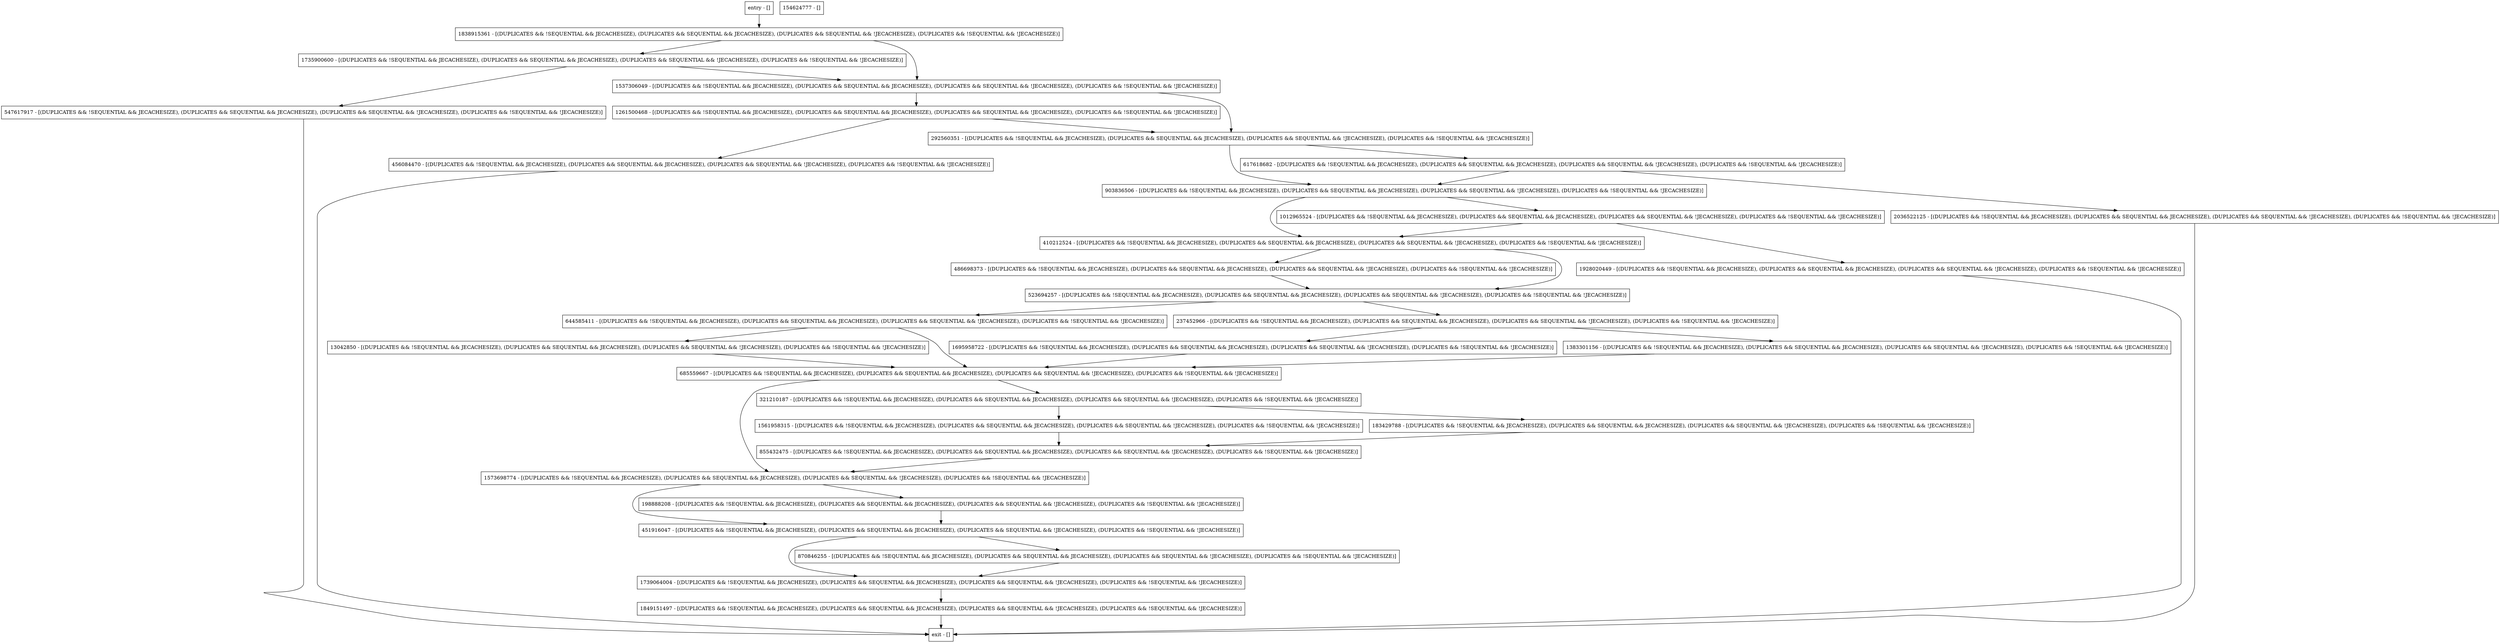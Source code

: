 digraph putNoNotify {
node [shape=record];
451916047 [label="451916047 - [(DUPLICATES && !SEQUENTIAL && JECACHESIZE), (DUPLICATES && SEQUENTIAL && JECACHESIZE), (DUPLICATES && SEQUENTIAL && !JECACHESIZE), (DUPLICATES && !SEQUENTIAL && !JECACHESIZE)]"];
1573698774 [label="1573698774 - [(DUPLICATES && !SEQUENTIAL && JECACHESIZE), (DUPLICATES && SEQUENTIAL && JECACHESIZE), (DUPLICATES && SEQUENTIAL && !JECACHESIZE), (DUPLICATES && !SEQUENTIAL && !JECACHESIZE)]"];
198888208 [label="198888208 - [(DUPLICATES && !SEQUENTIAL && JECACHESIZE), (DUPLICATES && SEQUENTIAL && JECACHESIZE), (DUPLICATES && SEQUENTIAL && !JECACHESIZE), (DUPLICATES && !SEQUENTIAL && !JECACHESIZE)]"];
1695958722 [label="1695958722 - [(DUPLICATES && !SEQUENTIAL && JECACHESIZE), (DUPLICATES && SEQUENTIAL && JECACHESIZE), (DUPLICATES && SEQUENTIAL && !JECACHESIZE), (DUPLICATES && !SEQUENTIAL && !JECACHESIZE)]"];
1561958315 [label="1561958315 - [(DUPLICATES && !SEQUENTIAL && JECACHESIZE), (DUPLICATES && SEQUENTIAL && JECACHESIZE), (DUPLICATES && SEQUENTIAL && !JECACHESIZE), (DUPLICATES && !SEQUENTIAL && !JECACHESIZE)]"];
1739064004 [label="1739064004 - [(DUPLICATES && !SEQUENTIAL && JECACHESIZE), (DUPLICATES && SEQUENTIAL && JECACHESIZE), (DUPLICATES && SEQUENTIAL && !JECACHESIZE), (DUPLICATES && !SEQUENTIAL && !JECACHESIZE)]"];
410212524 [label="410212524 - [(DUPLICATES && !SEQUENTIAL && JECACHESIZE), (DUPLICATES && SEQUENTIAL && JECACHESIZE), (DUPLICATES && SEQUENTIAL && !JECACHESIZE), (DUPLICATES && !SEQUENTIAL && !JECACHESIZE)]"];
486698373 [label="486698373 - [(DUPLICATES && !SEQUENTIAL && JECACHESIZE), (DUPLICATES && SEQUENTIAL && JECACHESIZE), (DUPLICATES && SEQUENTIAL && !JECACHESIZE), (DUPLICATES && !SEQUENTIAL && !JECACHESIZE)]"];
13042850 [label="13042850 - [(DUPLICATES && !SEQUENTIAL && JECACHESIZE), (DUPLICATES && SEQUENTIAL && JECACHESIZE), (DUPLICATES && SEQUENTIAL && !JECACHESIZE), (DUPLICATES && !SEQUENTIAL && !JECACHESIZE)]"];
1261500468 [label="1261500468 - [(DUPLICATES && !SEQUENTIAL && JECACHESIZE), (DUPLICATES && SEQUENTIAL && JECACHESIZE), (DUPLICATES && SEQUENTIAL && !JECACHESIZE), (DUPLICATES && !SEQUENTIAL && !JECACHESIZE)]"];
855432475 [label="855432475 - [(DUPLICATES && !SEQUENTIAL && JECACHESIZE), (DUPLICATES && SEQUENTIAL && JECACHESIZE), (DUPLICATES && SEQUENTIAL && !JECACHESIZE), (DUPLICATES && !SEQUENTIAL && !JECACHESIZE)]"];
154624777 [label="154624777 - []"];
644585411 [label="644585411 - [(DUPLICATES && !SEQUENTIAL && JECACHESIZE), (DUPLICATES && SEQUENTIAL && JECACHESIZE), (DUPLICATES && SEQUENTIAL && !JECACHESIZE), (DUPLICATES && !SEQUENTIAL && !JECACHESIZE)]"];
183429788 [label="183429788 - [(DUPLICATES && !SEQUENTIAL && JECACHESIZE), (DUPLICATES && SEQUENTIAL && JECACHESIZE), (DUPLICATES && SEQUENTIAL && !JECACHESIZE), (DUPLICATES && !SEQUENTIAL && !JECACHESIZE)]"];
1928020449 [label="1928020449 - [(DUPLICATES && !SEQUENTIAL && JECACHESIZE), (DUPLICATES && SEQUENTIAL && JECACHESIZE), (DUPLICATES && SEQUENTIAL && !JECACHESIZE), (DUPLICATES && !SEQUENTIAL && !JECACHESIZE)]"];
456084470 [label="456084470 - [(DUPLICATES && !SEQUENTIAL && JECACHESIZE), (DUPLICATES && SEQUENTIAL && JECACHESIZE), (DUPLICATES && SEQUENTIAL && !JECACHESIZE), (DUPLICATES && !SEQUENTIAL && !JECACHESIZE)]"];
685559667 [label="685559667 - [(DUPLICATES && !SEQUENTIAL && JECACHESIZE), (DUPLICATES && SEQUENTIAL && JECACHESIZE), (DUPLICATES && SEQUENTIAL && !JECACHESIZE), (DUPLICATES && !SEQUENTIAL && !JECACHESIZE)]"];
870846255 [label="870846255 - [(DUPLICATES && !SEQUENTIAL && JECACHESIZE), (DUPLICATES && SEQUENTIAL && JECACHESIZE), (DUPLICATES && SEQUENTIAL && !JECACHESIZE), (DUPLICATES && !SEQUENTIAL && !JECACHESIZE)]"];
1735900600 [label="1735900600 - [(DUPLICATES && !SEQUENTIAL && JECACHESIZE), (DUPLICATES && SEQUENTIAL && JECACHESIZE), (DUPLICATES && SEQUENTIAL && !JECACHESIZE), (DUPLICATES && !SEQUENTIAL && !JECACHESIZE)]"];
2036522125 [label="2036522125 - [(DUPLICATES && !SEQUENTIAL && JECACHESIZE), (DUPLICATES && SEQUENTIAL && JECACHESIZE), (DUPLICATES && SEQUENTIAL && !JECACHESIZE), (DUPLICATES && !SEQUENTIAL && !JECACHESIZE)]"];
1383301156 [label="1383301156 - [(DUPLICATES && !SEQUENTIAL && JECACHESIZE), (DUPLICATES && SEQUENTIAL && JECACHESIZE), (DUPLICATES && SEQUENTIAL && !JECACHESIZE), (DUPLICATES && !SEQUENTIAL && !JECACHESIZE)]"];
547617917 [label="547617917 - [(DUPLICATES && !SEQUENTIAL && JECACHESIZE), (DUPLICATES && SEQUENTIAL && JECACHESIZE), (DUPLICATES && SEQUENTIAL && !JECACHESIZE), (DUPLICATES && !SEQUENTIAL && !JECACHESIZE)]"];
237452966 [label="237452966 - [(DUPLICATES && !SEQUENTIAL && JECACHESIZE), (DUPLICATES && SEQUENTIAL && JECACHESIZE), (DUPLICATES && SEQUENTIAL && !JECACHESIZE), (DUPLICATES && !SEQUENTIAL && !JECACHESIZE)]"];
entry [label="entry - []"];
exit [label="exit - []"];
1838915361 [label="1838915361 - [(DUPLICATES && !SEQUENTIAL && JECACHESIZE), (DUPLICATES && SEQUENTIAL && JECACHESIZE), (DUPLICATES && SEQUENTIAL && !JECACHESIZE), (DUPLICATES && !SEQUENTIAL && !JECACHESIZE)]"];
292560351 [label="292560351 - [(DUPLICATES && !SEQUENTIAL && JECACHESIZE), (DUPLICATES && SEQUENTIAL && JECACHESIZE), (DUPLICATES && SEQUENTIAL && !JECACHESIZE), (DUPLICATES && !SEQUENTIAL && !JECACHESIZE)]"];
1537306049 [label="1537306049 - [(DUPLICATES && !SEQUENTIAL && JECACHESIZE), (DUPLICATES && SEQUENTIAL && JECACHESIZE), (DUPLICATES && SEQUENTIAL && !JECACHESIZE), (DUPLICATES && !SEQUENTIAL && !JECACHESIZE)]"];
1012965524 [label="1012965524 - [(DUPLICATES && !SEQUENTIAL && JECACHESIZE), (DUPLICATES && SEQUENTIAL && JECACHESIZE), (DUPLICATES && SEQUENTIAL && !JECACHESIZE), (DUPLICATES && !SEQUENTIAL && !JECACHESIZE)]"];
903836506 [label="903836506 - [(DUPLICATES && !SEQUENTIAL && JECACHESIZE), (DUPLICATES && SEQUENTIAL && JECACHESIZE), (DUPLICATES && SEQUENTIAL && !JECACHESIZE), (DUPLICATES && !SEQUENTIAL && !JECACHESIZE)]"];
1849151497 [label="1849151497 - [(DUPLICATES && !SEQUENTIAL && JECACHESIZE), (DUPLICATES && SEQUENTIAL && JECACHESIZE), (DUPLICATES && SEQUENTIAL && !JECACHESIZE), (DUPLICATES && !SEQUENTIAL && !JECACHESIZE)]"];
321210187 [label="321210187 - [(DUPLICATES && !SEQUENTIAL && JECACHESIZE), (DUPLICATES && SEQUENTIAL && JECACHESIZE), (DUPLICATES && SEQUENTIAL && !JECACHESIZE), (DUPLICATES && !SEQUENTIAL && !JECACHESIZE)]"];
617618682 [label="617618682 - [(DUPLICATES && !SEQUENTIAL && JECACHESIZE), (DUPLICATES && SEQUENTIAL && JECACHESIZE), (DUPLICATES && SEQUENTIAL && !JECACHESIZE), (DUPLICATES && !SEQUENTIAL && !JECACHESIZE)]"];
523694257 [label="523694257 - [(DUPLICATES && !SEQUENTIAL && JECACHESIZE), (DUPLICATES && SEQUENTIAL && JECACHESIZE), (DUPLICATES && SEQUENTIAL && !JECACHESIZE), (DUPLICATES && !SEQUENTIAL && !JECACHESIZE)]"];
entry;
exit;
451916047 -> 870846255;
451916047 -> 1739064004;
1573698774 -> 451916047;
1573698774 -> 198888208;
198888208 -> 451916047;
1695958722 -> 685559667;
1561958315 -> 855432475;
1739064004 -> 1849151497;
410212524 -> 486698373;
410212524 -> 523694257;
486698373 -> 523694257;
13042850 -> 685559667;
1261500468 -> 292560351;
1261500468 -> 456084470;
855432475 -> 1573698774;
644585411 -> 685559667;
644585411 -> 13042850;
183429788 -> 855432475;
1928020449 -> exit;
456084470 -> exit;
685559667 -> 1573698774;
685559667 -> 321210187;
870846255 -> 1739064004;
1735900600 -> 1537306049;
1735900600 -> 547617917;
2036522125 -> exit;
1383301156 -> 685559667;
547617917 -> exit;
237452966 -> 1695958722;
237452966 -> 1383301156;
entry -> 1838915361;
1838915361 -> 1735900600;
1838915361 -> 1537306049;
292560351 -> 903836506;
292560351 -> 617618682;
1537306049 -> 292560351;
1537306049 -> 1261500468;
1012965524 -> 410212524;
1012965524 -> 1928020449;
903836506 -> 410212524;
903836506 -> 1012965524;
1849151497 -> exit;
321210187 -> 183429788;
321210187 -> 1561958315;
617618682 -> 2036522125;
617618682 -> 903836506;
523694257 -> 237452966;
523694257 -> 644585411;
}

